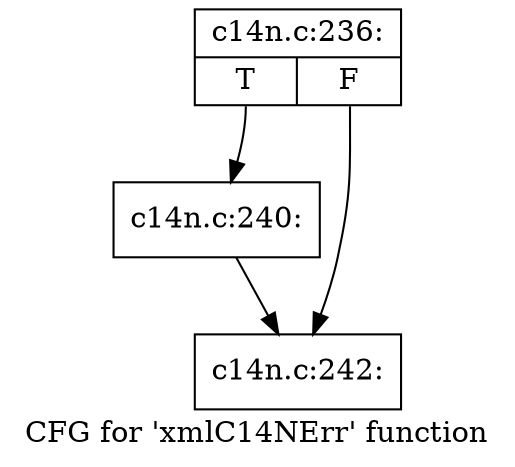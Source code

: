 digraph "CFG for 'xmlC14NErr' function" {
	label="CFG for 'xmlC14NErr' function";

	Node0x48a66c0 [shape=record,label="{c14n.c:236:|{<s0>T|<s1>F}}"];
	Node0x48a66c0:s0 -> Node0x4a9cb00;
	Node0x48a66c0:s1 -> Node0x4a9cb50;
	Node0x4a9cb00 [shape=record,label="{c14n.c:240:}"];
	Node0x4a9cb00 -> Node0x4a9cb50;
	Node0x4a9cb50 [shape=record,label="{c14n.c:242:}"];
}
